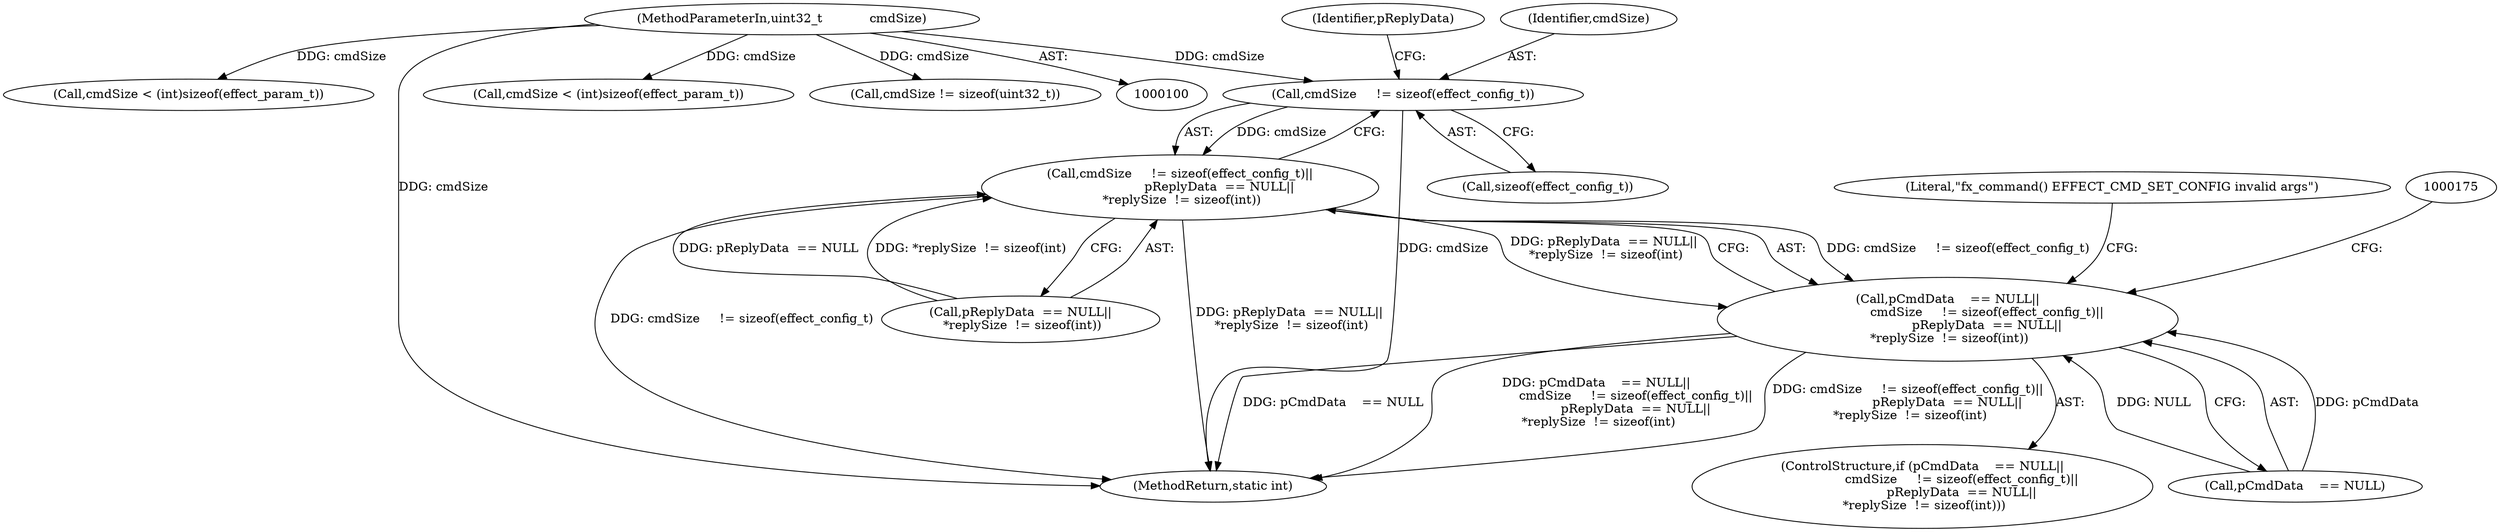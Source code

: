 digraph "0_Android_073a80800f341325932c66818ce4302b312909a4_0@API" {
"1000153" [label="(Call,cmdSize     != sizeof(effect_config_t))"];
"1000103" [label="(MethodParameterIn,uint32_t            cmdSize)"];
"1000152" [label="(Call,cmdSize     != sizeof(effect_config_t)||\n                    pReplyData  == NULL||\n *replySize  != sizeof(int))"];
"1000148" [label="(Call,pCmdData    == NULL||\n                    cmdSize     != sizeof(effect_config_t)||\n                    pReplyData  == NULL||\n *replySize  != sizeof(int))"];
"1000242" [label="(Call,cmdSize < (int)sizeof(effect_param_t))"];
"1000168" [label="(Literal,\"fx_command() EFFECT_CMD_SET_CONFIG invalid args\")"];
"1000103" [label="(MethodParameterIn,uint32_t            cmdSize)"];
"1000157" [label="(Call,pReplyData  == NULL||\n *replySize  != sizeof(int))"];
"1000474" [label="(MethodReturn,static int)"];
"1000154" [label="(Identifier,cmdSize)"];
"1000147" [label="(ControlStructure,if (pCmdData    == NULL||\n                    cmdSize     != sizeof(effect_config_t)||\n                    pReplyData  == NULL||\n *replySize  != sizeof(int)))"];
"1000148" [label="(Call,pCmdData    == NULL||\n                    cmdSize     != sizeof(effect_config_t)||\n                    pReplyData  == NULL||\n *replySize  != sizeof(int))"];
"1000152" [label="(Call,cmdSize     != sizeof(effect_config_t)||\n                    pReplyData  == NULL||\n *replySize  != sizeof(int))"];
"1000300" [label="(Call,cmdSize < (int)sizeof(effect_param_t))"];
"1000409" [label="(Call,cmdSize != sizeof(uint32_t))"];
"1000159" [label="(Identifier,pReplyData)"];
"1000149" [label="(Call,pCmdData    == NULL)"];
"1000155" [label="(Call,sizeof(effect_config_t))"];
"1000153" [label="(Call,cmdSize     != sizeof(effect_config_t))"];
"1000153" -> "1000152"  [label="AST: "];
"1000153" -> "1000155"  [label="CFG: "];
"1000154" -> "1000153"  [label="AST: "];
"1000155" -> "1000153"  [label="AST: "];
"1000159" -> "1000153"  [label="CFG: "];
"1000152" -> "1000153"  [label="CFG: "];
"1000153" -> "1000474"  [label="DDG: cmdSize"];
"1000153" -> "1000152"  [label="DDG: cmdSize"];
"1000103" -> "1000153"  [label="DDG: cmdSize"];
"1000103" -> "1000100"  [label="AST: "];
"1000103" -> "1000474"  [label="DDG: cmdSize"];
"1000103" -> "1000242"  [label="DDG: cmdSize"];
"1000103" -> "1000300"  [label="DDG: cmdSize"];
"1000103" -> "1000409"  [label="DDG: cmdSize"];
"1000152" -> "1000148"  [label="AST: "];
"1000152" -> "1000157"  [label="CFG: "];
"1000157" -> "1000152"  [label="AST: "];
"1000148" -> "1000152"  [label="CFG: "];
"1000152" -> "1000474"  [label="DDG: pReplyData  == NULL||\n *replySize  != sizeof(int)"];
"1000152" -> "1000474"  [label="DDG: cmdSize     != sizeof(effect_config_t)"];
"1000152" -> "1000148"  [label="DDG: cmdSize     != sizeof(effect_config_t)"];
"1000152" -> "1000148"  [label="DDG: pReplyData  == NULL||\n *replySize  != sizeof(int)"];
"1000157" -> "1000152"  [label="DDG: pReplyData  == NULL"];
"1000157" -> "1000152"  [label="DDG: *replySize  != sizeof(int)"];
"1000148" -> "1000147"  [label="AST: "];
"1000148" -> "1000149"  [label="CFG: "];
"1000149" -> "1000148"  [label="AST: "];
"1000168" -> "1000148"  [label="CFG: "];
"1000175" -> "1000148"  [label="CFG: "];
"1000148" -> "1000474"  [label="DDG: cmdSize     != sizeof(effect_config_t)||\n                    pReplyData  == NULL||\n *replySize  != sizeof(int)"];
"1000148" -> "1000474"  [label="DDG: pCmdData    == NULL"];
"1000148" -> "1000474"  [label="DDG: pCmdData    == NULL||\n                    cmdSize     != sizeof(effect_config_t)||\n                    pReplyData  == NULL||\n *replySize  != sizeof(int)"];
"1000149" -> "1000148"  [label="DDG: pCmdData"];
"1000149" -> "1000148"  [label="DDG: NULL"];
}

